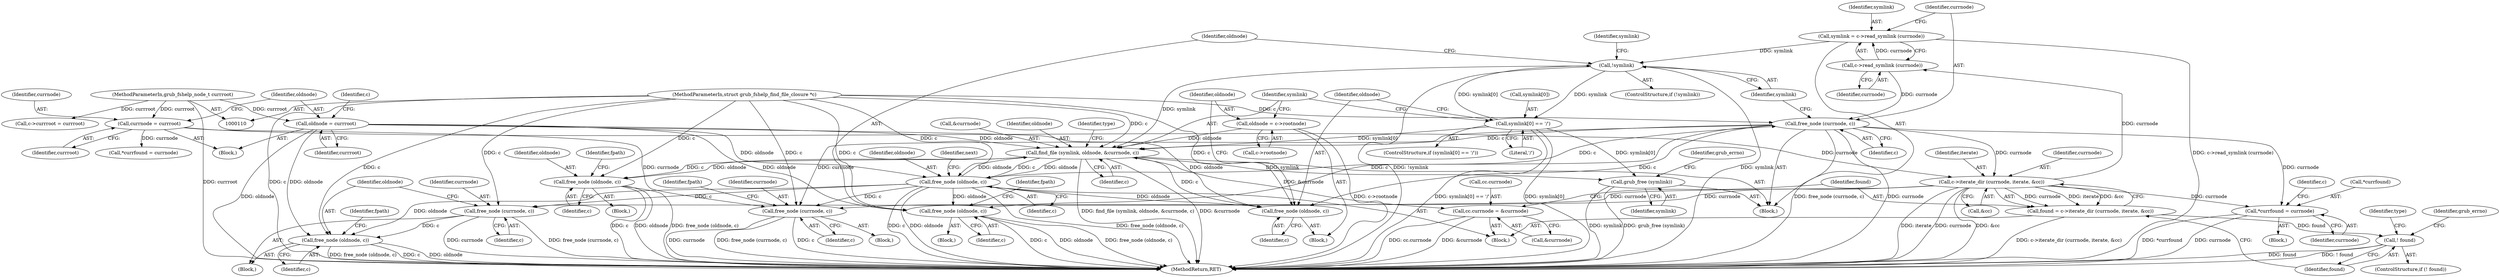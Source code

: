 digraph "0_radare2_65000a7fd9eea62359e6d6714f17b94a99a82edd_2@API" {
"1000277" [label="(Call,symlink = c->read_symlink (currnode))"];
"1000279" [label="(Call,c->read_symlink (currnode))"];
"1000234" [label="(Call,c->iterate_dir (currnode, iterate, &cc))"];
"1000281" [label="(Call,free_node (currnode, c))"];
"1000333" [label="(Call,free_node (oldnode, c))"];
"1000310" [label="(Call,find_file (symlink, oldnode, &currnode, c))"];
"1000285" [label="(Call,!symlink)"];
"1000277" [label="(Call,symlink = c->read_symlink (currnode))"];
"1000296" [label="(Call,symlink[0] == '/')"];
"1000138" [label="(Call,oldnode = currroot)"];
"1000112" [label="(MethodParameterIn,grub_fshelp_node_t currroot)"];
"1000305" [label="(Call,oldnode = c->rootnode)"];
"1000302" [label="(Call,free_node (oldnode, c))"];
"1000114" [label="(MethodParameterIn,struct grub_fshelp_find_file_closure *c)"];
"1000134" [label="(Call,currnode = currroot)"];
"1000226" [label="(Call,cc.currnode = &currnode)"];
"1000321" [label="(Call,grub_free (symlink))"];
"1000326" [label="(Call,free_node (oldnode, c))"];
"1000200" [label="(Call,free_node (currnode, c))"];
"1000265" [label="(Call,free_node (currnode, c))"];
"1000268" [label="(Call,free_node (oldnode, c))"];
"1000232" [label="(Call,found = c->iterate_dir (currnode, iterate, &cc))"];
"1000240" [label="(Call,! found)"];
"1000345" [label="(Call,*currfound = currnode)"];
"1000288" [label="(Call,free_node (oldnode, c))"];
"1000143" [label="(Identifier,c)"];
"1000141" [label="(Call,c->currroot = currroot)"];
"1000295" [label="(ControlStructure,if (symlink[0] == '/'))"];
"1000305" [label="(Call,oldnode = c->rootnode)"];
"1000235" [label="(Identifier,currnode)"];
"1000233" [label="(Identifier,found)"];
"1000140" [label="(Identifier,currroot)"];
"1000134" [label="(Call,currnode = currroot)"];
"1000253" [label="(Identifier,type)"];
"1000312" [label="(Identifier,oldnode)"];
"1000112" [label="(MethodParameterIn,grub_fshelp_node_t currroot)"];
"1000281" [label="(Call,free_node (currnode, c))"];
"1000269" [label="(Identifier,oldnode)"];
"1000277" [label="(Call,symlink = c->read_symlink (currnode))"];
"1000279" [label="(Call,c->read_symlink (currnode))"];
"1000234" [label="(Call,c->iterate_dir (currnode, iterate, &cc))"];
"1000288" [label="(Call,free_node (oldnode, c))"];
"1000351" [label="(Identifier,c)"];
"1000325" [label="(Block,)"];
"1000326" [label="(Call,free_node (oldnode, c))"];
"1000296" [label="(Call,symlink[0] == '/')"];
"1000333" [label="(Call,free_node (oldnode, c))"];
"1000270" [label="(Identifier,c)"];
"1000334" [label="(Identifier,oldnode)"];
"1000298" [label="(Identifier,symlink)"];
"1000300" [label="(Literal,'/')"];
"1000345" [label="(Call,*currfound = currnode)"];
"1000136" [label="(Identifier,currroot)"];
"1000267" [label="(Identifier,c)"];
"1000280" [label="(Identifier,currnode)"];
"1000135" [label="(Identifier,currnode)"];
"1000317" [label="(Identifier,type)"];
"1000165" [label="(Call,*currfound = currnode)"];
"1000284" [label="(ControlStructure,if (!symlink))"];
"1000304" [label="(Identifier,c)"];
"1000239" [label="(ControlStructure,if (! found))"];
"1000265" [label="(Call,free_node (currnode, c))"];
"1000232" [label="(Call,found = c->iterate_dir (currnode, iterate, &cc))"];
"1000283" [label="(Identifier,c)"];
"1000324" [label="(Identifier,grub_errno)"];
"1000227" [label="(Call,cc.currnode)"];
"1000236" [label="(Identifier,iterate)"];
"1000230" [label="(Call,&currnode)"];
"1000307" [label="(Call,c->rootnode)"];
"1000303" [label="(Identifier,oldnode)"];
"1000244" [label="(Identifier,grub_errno)"];
"1000282" [label="(Identifier,currnode)"];
"1000285" [label="(Call,!symlink)"];
"1000346" [label="(Call,*currfound)"];
"1000204" [label="(Identifier,fpath)"];
"1000313" [label="(Call,&currnode)"];
"1000292" [label="(Identifier,fpath)"];
"1000287" [label="(Block,)"];
"1000335" [label="(Identifier,c)"];
"1000344" [label="(Block,)"];
"1000328" [label="(Identifier,c)"];
"1000301" [label="(Block,)"];
"1000339" [label="(Identifier,next)"];
"1000272" [label="(Identifier,fpath)"];
"1000199" [label="(Block,)"];
"1000330" [label="(Identifier,fpath)"];
"1000237" [label="(Call,&cc)"];
"1000240" [label="(Call,! found)"];
"1000327" [label="(Identifier,oldnode)"];
"1000202" [label="(Identifier,c)"];
"1000201" [label="(Identifier,currnode)"];
"1000322" [label="(Identifier,symlink)"];
"1000226" [label="(Call,cc.currnode = &currnode)"];
"1000321" [label="(Call,grub_free (symlink))"];
"1000266" [label="(Identifier,currnode)"];
"1000289" [label="(Identifier,oldnode)"];
"1000367" [label="(MethodReturn,RET)"];
"1000315" [label="(Identifier,c)"];
"1000139" [label="(Identifier,oldnode)"];
"1000278" [label="(Identifier,symlink)"];
"1000241" [label="(Identifier,found)"];
"1000174" [label="(Block,)"];
"1000114" [label="(MethodParameterIn,struct grub_fshelp_find_file_closure *c)"];
"1000311" [label="(Identifier,symlink)"];
"1000310" [label="(Call,find_file (symlink, oldnode, &currnode, c))"];
"1000200" [label="(Call,free_node (currnode, c))"];
"1000302" [label="(Call,free_node (oldnode, c))"];
"1000138" [label="(Call,oldnode = currroot)"];
"1000297" [label="(Call,symlink[0])"];
"1000264" [label="(Block,)"];
"1000286" [label="(Identifier,symlink)"];
"1000115" [label="(Block,)"];
"1000348" [label="(Identifier,currnode)"];
"1000306" [label="(Identifier,oldnode)"];
"1000290" [label="(Identifier,c)"];
"1000268" [label="(Call,free_node (oldnode, c))"];
"1000255" [label="(Block,)"];
"1000277" -> "1000255"  [label="AST: "];
"1000277" -> "1000279"  [label="CFG: "];
"1000278" -> "1000277"  [label="AST: "];
"1000279" -> "1000277"  [label="AST: "];
"1000282" -> "1000277"  [label="CFG: "];
"1000277" -> "1000367"  [label="DDG: c->read_symlink (currnode)"];
"1000279" -> "1000277"  [label="DDG: currnode"];
"1000277" -> "1000285"  [label="DDG: symlink"];
"1000279" -> "1000280"  [label="CFG: "];
"1000280" -> "1000279"  [label="AST: "];
"1000234" -> "1000279"  [label="DDG: currnode"];
"1000279" -> "1000281"  [label="DDG: currnode"];
"1000234" -> "1000232"  [label="AST: "];
"1000234" -> "1000237"  [label="CFG: "];
"1000235" -> "1000234"  [label="AST: "];
"1000236" -> "1000234"  [label="AST: "];
"1000237" -> "1000234"  [label="AST: "];
"1000232" -> "1000234"  [label="CFG: "];
"1000234" -> "1000367"  [label="DDG: &cc"];
"1000234" -> "1000367"  [label="DDG: iterate"];
"1000234" -> "1000367"  [label="DDG: currnode"];
"1000234" -> "1000200"  [label="DDG: currnode"];
"1000234" -> "1000232"  [label="DDG: currnode"];
"1000234" -> "1000232"  [label="DDG: iterate"];
"1000234" -> "1000232"  [label="DDG: &cc"];
"1000281" -> "1000234"  [label="DDG: currnode"];
"1000134" -> "1000234"  [label="DDG: currnode"];
"1000234" -> "1000265"  [label="DDG: currnode"];
"1000234" -> "1000345"  [label="DDG: currnode"];
"1000281" -> "1000255"  [label="AST: "];
"1000281" -> "1000283"  [label="CFG: "];
"1000282" -> "1000281"  [label="AST: "];
"1000283" -> "1000281"  [label="AST: "];
"1000286" -> "1000281"  [label="CFG: "];
"1000281" -> "1000367"  [label="DDG: currnode"];
"1000281" -> "1000367"  [label="DDG: free_node (currnode, c)"];
"1000281" -> "1000200"  [label="DDG: currnode"];
"1000333" -> "1000281"  [label="DDG: c"];
"1000114" -> "1000281"  [label="DDG: c"];
"1000281" -> "1000288"  [label="DDG: c"];
"1000281" -> "1000302"  [label="DDG: c"];
"1000281" -> "1000310"  [label="DDG: c"];
"1000281" -> "1000345"  [label="DDG: currnode"];
"1000333" -> "1000174"  [label="AST: "];
"1000333" -> "1000335"  [label="CFG: "];
"1000334" -> "1000333"  [label="AST: "];
"1000335" -> "1000333"  [label="AST: "];
"1000339" -> "1000333"  [label="CFG: "];
"1000333" -> "1000367"  [label="DDG: oldnode"];
"1000333" -> "1000367"  [label="DDG: free_node (oldnode, c)"];
"1000333" -> "1000367"  [label="DDG: c"];
"1000333" -> "1000200"  [label="DDG: c"];
"1000333" -> "1000265"  [label="DDG: c"];
"1000333" -> "1000268"  [label="DDG: oldnode"];
"1000333" -> "1000288"  [label="DDG: oldnode"];
"1000333" -> "1000302"  [label="DDG: oldnode"];
"1000333" -> "1000310"  [label="DDG: oldnode"];
"1000310" -> "1000333"  [label="DDG: oldnode"];
"1000310" -> "1000333"  [label="DDG: c"];
"1000138" -> "1000333"  [label="DDG: oldnode"];
"1000114" -> "1000333"  [label="DDG: c"];
"1000310" -> "1000255"  [label="AST: "];
"1000310" -> "1000315"  [label="CFG: "];
"1000311" -> "1000310"  [label="AST: "];
"1000312" -> "1000310"  [label="AST: "];
"1000313" -> "1000310"  [label="AST: "];
"1000315" -> "1000310"  [label="AST: "];
"1000317" -> "1000310"  [label="CFG: "];
"1000310" -> "1000367"  [label="DDG: find_file (symlink, oldnode, &currnode, c)"];
"1000310" -> "1000367"  [label="DDG: &currnode"];
"1000310" -> "1000226"  [label="DDG: &currnode"];
"1000285" -> "1000310"  [label="DDG: symlink"];
"1000296" -> "1000310"  [label="DDG: symlink[0]"];
"1000138" -> "1000310"  [label="DDG: oldnode"];
"1000305" -> "1000310"  [label="DDG: oldnode"];
"1000302" -> "1000310"  [label="DDG: c"];
"1000114" -> "1000310"  [label="DDG: c"];
"1000310" -> "1000321"  [label="DDG: symlink"];
"1000310" -> "1000326"  [label="DDG: oldnode"];
"1000310" -> "1000326"  [label="DDG: c"];
"1000285" -> "1000284"  [label="AST: "];
"1000285" -> "1000286"  [label="CFG: "];
"1000286" -> "1000285"  [label="AST: "];
"1000289" -> "1000285"  [label="CFG: "];
"1000298" -> "1000285"  [label="CFG: "];
"1000285" -> "1000367"  [label="DDG: symlink"];
"1000285" -> "1000367"  [label="DDG: !symlink"];
"1000296" -> "1000285"  [label="DDG: symlink[0]"];
"1000285" -> "1000296"  [label="DDG: symlink"];
"1000296" -> "1000295"  [label="AST: "];
"1000296" -> "1000300"  [label="CFG: "];
"1000297" -> "1000296"  [label="AST: "];
"1000300" -> "1000296"  [label="AST: "];
"1000303" -> "1000296"  [label="CFG: "];
"1000311" -> "1000296"  [label="CFG: "];
"1000296" -> "1000367"  [label="DDG: symlink[0] == '/'"];
"1000296" -> "1000367"  [label="DDG: symlink[0]"];
"1000296" -> "1000321"  [label="DDG: symlink[0]"];
"1000138" -> "1000115"  [label="AST: "];
"1000138" -> "1000140"  [label="CFG: "];
"1000139" -> "1000138"  [label="AST: "];
"1000140" -> "1000138"  [label="AST: "];
"1000143" -> "1000138"  [label="CFG: "];
"1000138" -> "1000367"  [label="DDG: oldnode"];
"1000112" -> "1000138"  [label="DDG: currroot"];
"1000138" -> "1000268"  [label="DDG: oldnode"];
"1000138" -> "1000288"  [label="DDG: oldnode"];
"1000138" -> "1000302"  [label="DDG: oldnode"];
"1000112" -> "1000110"  [label="AST: "];
"1000112" -> "1000367"  [label="DDG: currroot"];
"1000112" -> "1000134"  [label="DDG: currroot"];
"1000112" -> "1000141"  [label="DDG: currroot"];
"1000305" -> "1000301"  [label="AST: "];
"1000305" -> "1000307"  [label="CFG: "];
"1000306" -> "1000305"  [label="AST: "];
"1000307" -> "1000305"  [label="AST: "];
"1000311" -> "1000305"  [label="CFG: "];
"1000305" -> "1000367"  [label="DDG: c->rootnode"];
"1000302" -> "1000301"  [label="AST: "];
"1000302" -> "1000304"  [label="CFG: "];
"1000303" -> "1000302"  [label="AST: "];
"1000304" -> "1000302"  [label="AST: "];
"1000306" -> "1000302"  [label="CFG: "];
"1000114" -> "1000302"  [label="DDG: c"];
"1000114" -> "1000110"  [label="AST: "];
"1000114" -> "1000367"  [label="DDG: c"];
"1000114" -> "1000200"  [label="DDG: c"];
"1000114" -> "1000265"  [label="DDG: c"];
"1000114" -> "1000268"  [label="DDG: c"];
"1000114" -> "1000288"  [label="DDG: c"];
"1000114" -> "1000326"  [label="DDG: c"];
"1000134" -> "1000115"  [label="AST: "];
"1000134" -> "1000136"  [label="CFG: "];
"1000135" -> "1000134"  [label="AST: "];
"1000136" -> "1000134"  [label="AST: "];
"1000139" -> "1000134"  [label="CFG: "];
"1000134" -> "1000165"  [label="DDG: currnode"];
"1000134" -> "1000200"  [label="DDG: currnode"];
"1000226" -> "1000174"  [label="AST: "];
"1000226" -> "1000230"  [label="CFG: "];
"1000227" -> "1000226"  [label="AST: "];
"1000230" -> "1000226"  [label="AST: "];
"1000233" -> "1000226"  [label="CFG: "];
"1000226" -> "1000367"  [label="DDG: cc.currnode"];
"1000226" -> "1000367"  [label="DDG: &currnode"];
"1000321" -> "1000255"  [label="AST: "];
"1000321" -> "1000322"  [label="CFG: "];
"1000322" -> "1000321"  [label="AST: "];
"1000324" -> "1000321"  [label="CFG: "];
"1000321" -> "1000367"  [label="DDG: symlink"];
"1000321" -> "1000367"  [label="DDG: grub_free (symlink)"];
"1000326" -> "1000325"  [label="AST: "];
"1000326" -> "1000328"  [label="CFG: "];
"1000327" -> "1000326"  [label="AST: "];
"1000328" -> "1000326"  [label="AST: "];
"1000330" -> "1000326"  [label="CFG: "];
"1000326" -> "1000367"  [label="DDG: c"];
"1000326" -> "1000367"  [label="DDG: free_node (oldnode, c)"];
"1000326" -> "1000367"  [label="DDG: oldnode"];
"1000200" -> "1000199"  [label="AST: "];
"1000200" -> "1000202"  [label="CFG: "];
"1000201" -> "1000200"  [label="AST: "];
"1000202" -> "1000200"  [label="AST: "];
"1000204" -> "1000200"  [label="CFG: "];
"1000200" -> "1000367"  [label="DDG: currnode"];
"1000200" -> "1000367"  [label="DDG: free_node (currnode, c)"];
"1000200" -> "1000367"  [label="DDG: c"];
"1000265" -> "1000264"  [label="AST: "];
"1000265" -> "1000267"  [label="CFG: "];
"1000266" -> "1000265"  [label="AST: "];
"1000267" -> "1000265"  [label="AST: "];
"1000269" -> "1000265"  [label="CFG: "];
"1000265" -> "1000367"  [label="DDG: free_node (currnode, c)"];
"1000265" -> "1000367"  [label="DDG: currnode"];
"1000265" -> "1000268"  [label="DDG: c"];
"1000268" -> "1000264"  [label="AST: "];
"1000268" -> "1000270"  [label="CFG: "];
"1000269" -> "1000268"  [label="AST: "];
"1000270" -> "1000268"  [label="AST: "];
"1000272" -> "1000268"  [label="CFG: "];
"1000268" -> "1000367"  [label="DDG: oldnode"];
"1000268" -> "1000367"  [label="DDG: free_node (oldnode, c)"];
"1000268" -> "1000367"  [label="DDG: c"];
"1000232" -> "1000174"  [label="AST: "];
"1000233" -> "1000232"  [label="AST: "];
"1000241" -> "1000232"  [label="CFG: "];
"1000232" -> "1000367"  [label="DDG: c->iterate_dir (currnode, iterate, &cc)"];
"1000232" -> "1000240"  [label="DDG: found"];
"1000240" -> "1000239"  [label="AST: "];
"1000240" -> "1000241"  [label="CFG: "];
"1000241" -> "1000240"  [label="AST: "];
"1000244" -> "1000240"  [label="CFG: "];
"1000253" -> "1000240"  [label="CFG: "];
"1000240" -> "1000367"  [label="DDG: ! found"];
"1000240" -> "1000367"  [label="DDG: found"];
"1000345" -> "1000344"  [label="AST: "];
"1000345" -> "1000348"  [label="CFG: "];
"1000346" -> "1000345"  [label="AST: "];
"1000348" -> "1000345"  [label="AST: "];
"1000351" -> "1000345"  [label="CFG: "];
"1000345" -> "1000367"  [label="DDG: currnode"];
"1000345" -> "1000367"  [label="DDG: *currfound"];
"1000288" -> "1000287"  [label="AST: "];
"1000288" -> "1000290"  [label="CFG: "];
"1000289" -> "1000288"  [label="AST: "];
"1000290" -> "1000288"  [label="AST: "];
"1000292" -> "1000288"  [label="CFG: "];
"1000288" -> "1000367"  [label="DDG: c"];
"1000288" -> "1000367"  [label="DDG: oldnode"];
"1000288" -> "1000367"  [label="DDG: free_node (oldnode, c)"];
}
